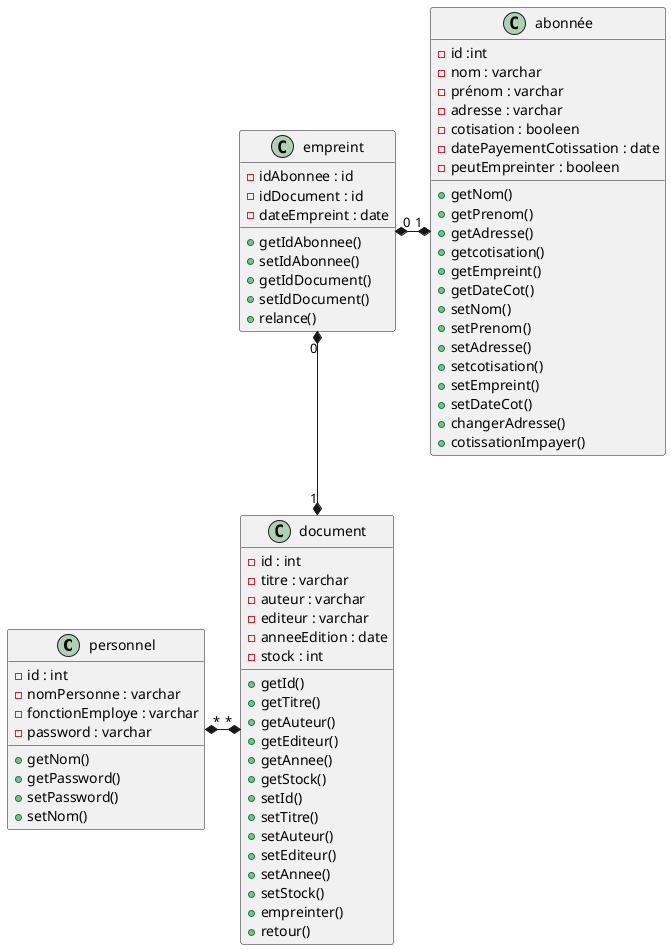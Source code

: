 @startuml

class personnel{
    -id : int
    -nomPersonne : varchar
    -fonctionEmploye : varchar
    -password : varchar
    +getNom()
    +getPassword()
    +setPassword()
    +setNom()
}

class abonnée{
    -id :int
    -nom : varchar
    -prénom : varchar
    -adresse : varchar
    -cotisation : booleen
    -datePayementCotissation : date
    -peutEmpreinter : booleen
    +getNom()
    +getPrenom()
    +getAdresse()
    +getcotisation()
    +getEmpreint()
    +getDateCot()
    +setNom()
    +setPrenom()
    +setAdresse()
    +setcotisation()
    +setEmpreint()
    +setDateCot()
    +changerAdresse()
    +cotissationImpayer()
}

class document{
    -id : int
    -titre : varchar
    -auteur : varchar
    -editeur : varchar
    -anneeEdition : date
    -stock : int
    +getId()
    +getTitre()
    +getAuteur()
    +getEditeur()
    +getAnnee()
    +getStock()    
    +setId()
    +setTitre()
    +setAuteur()
    +setEditeur()
    +setAnnee()
    +setStock()
    +empreinter()
    +retour()
}

class empreint{
    -idAbonnee : id
    -idDocument : id
    -dateEmpreint : date
    +getIdAbonnee()
    +setIdAbonnee()
    +getIdDocument()
    +setIdDocument()
    +relance()
}

abonnée "1" *-left-* "0" empreint 
empreint "0" *--*  "1" document
document "*" *-left-* "*" personnel
@enduml
